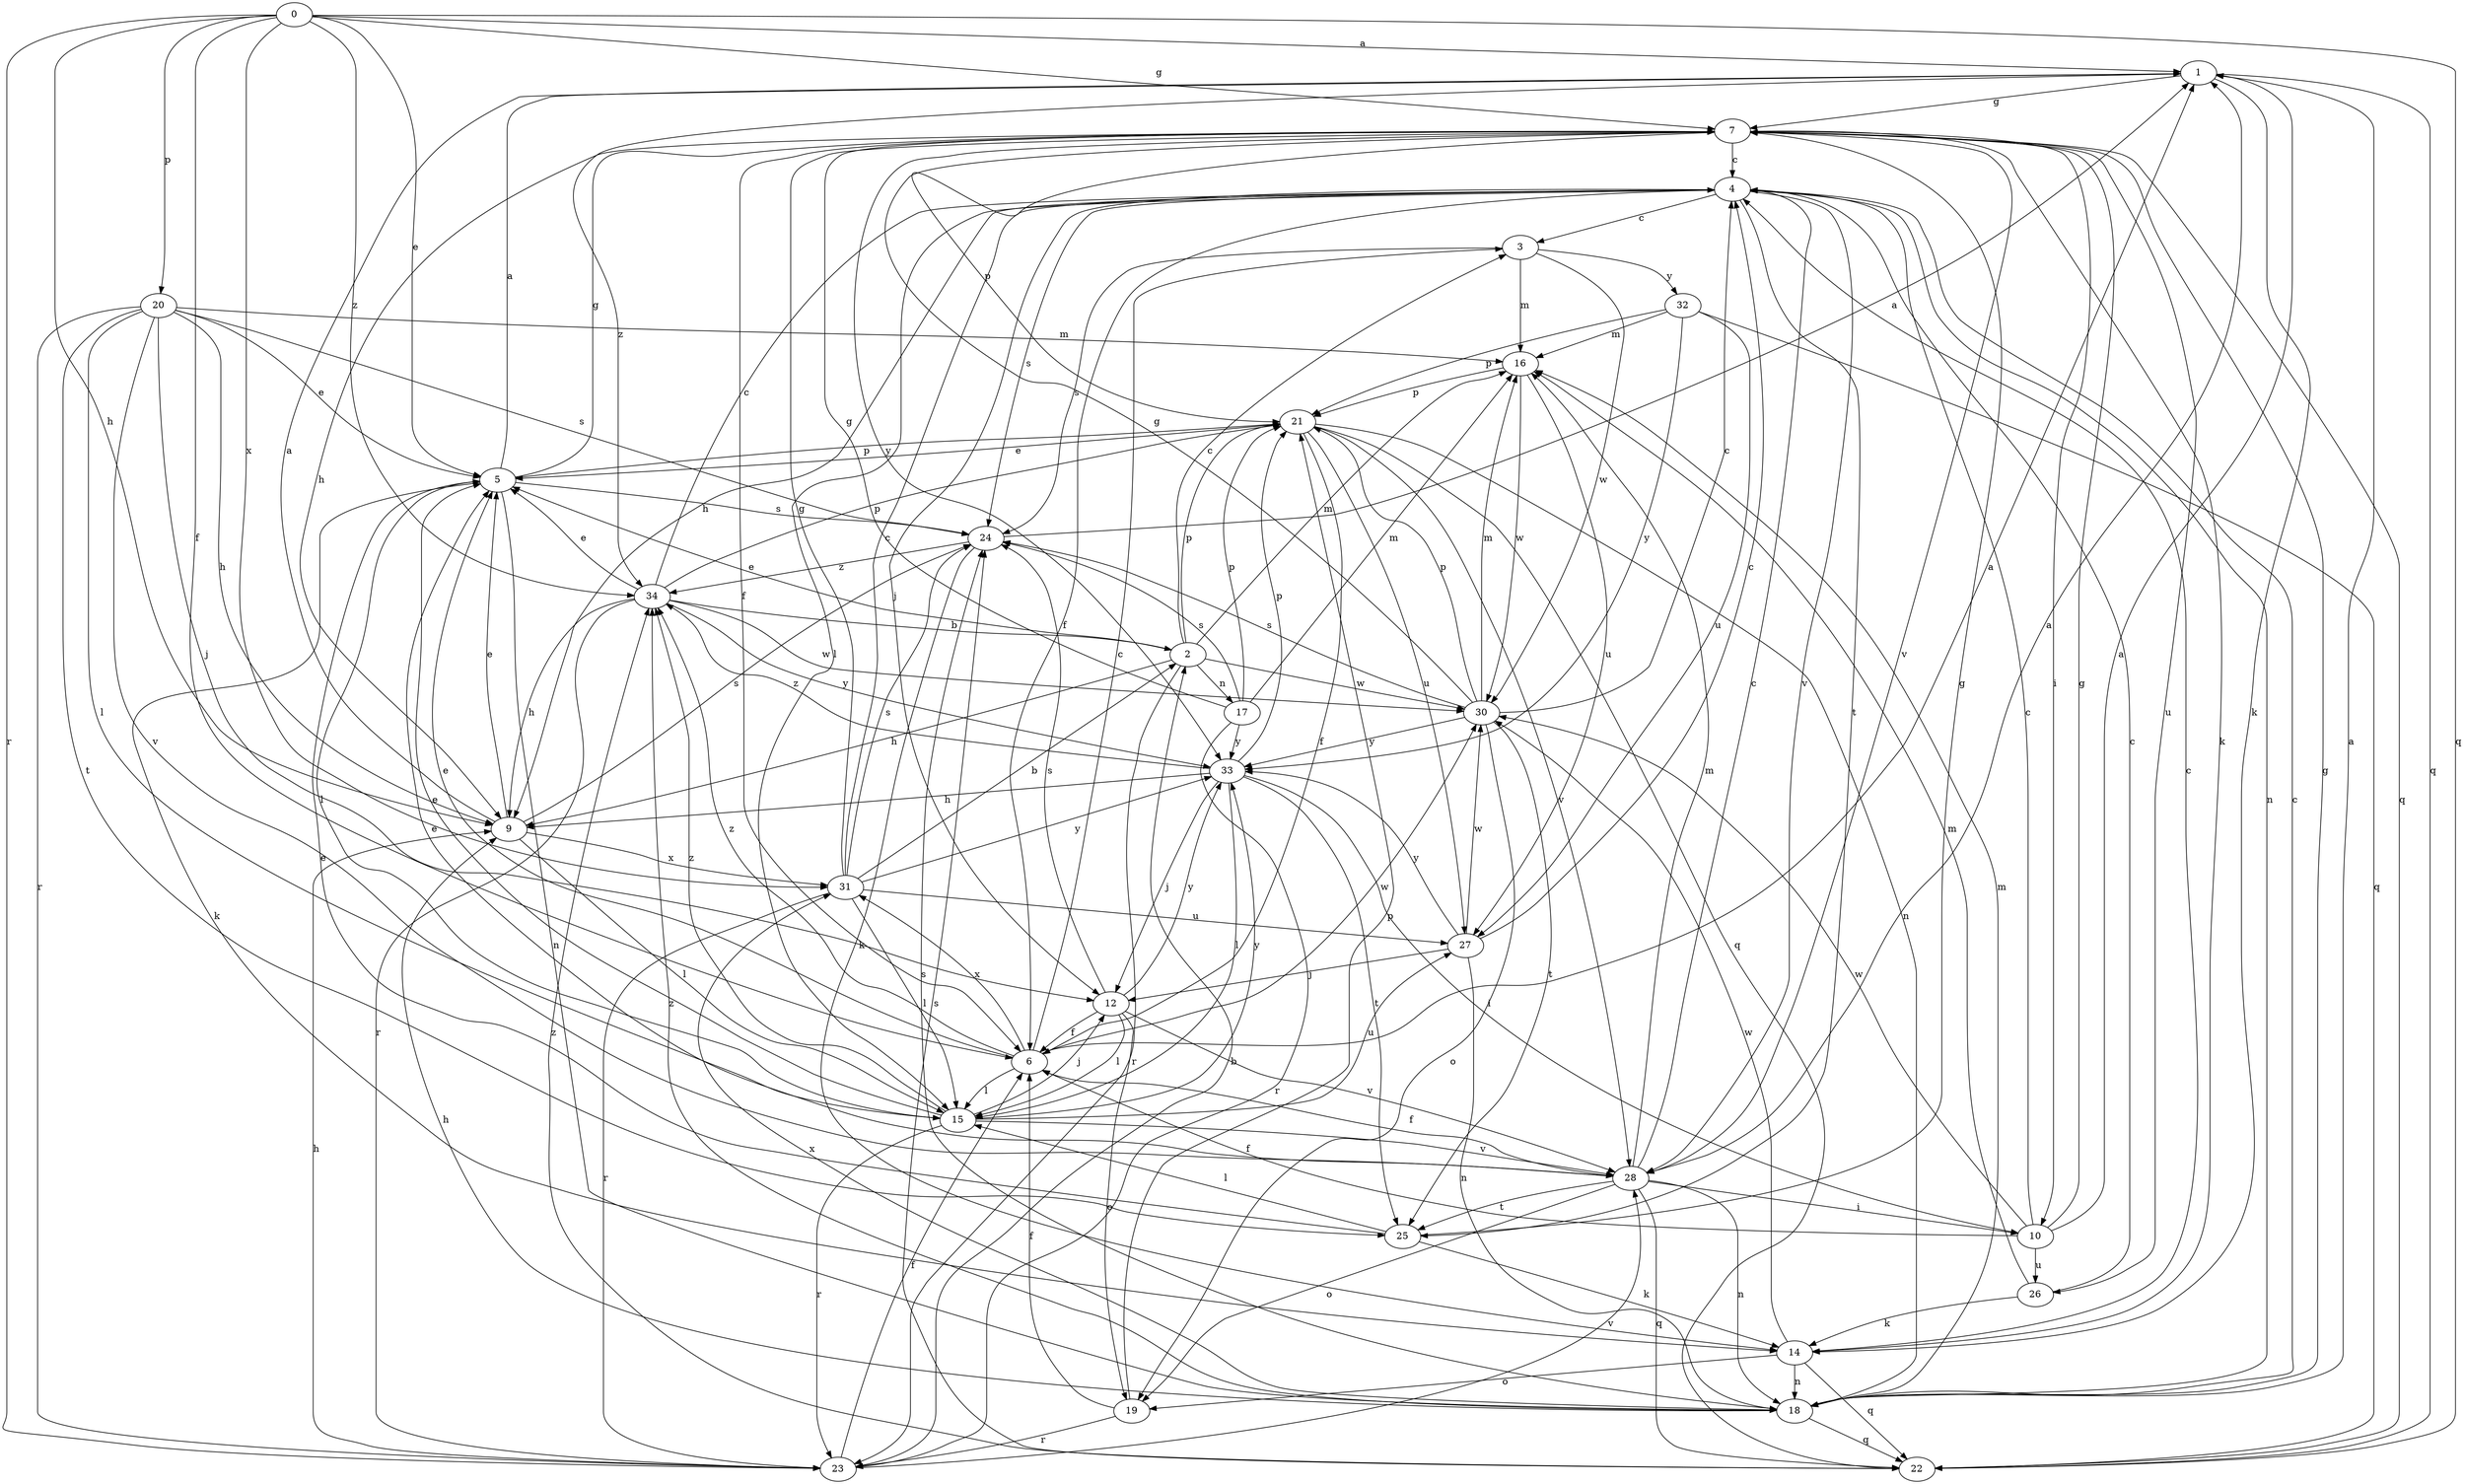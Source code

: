 strict digraph  {
0;
1;
2;
3;
4;
5;
6;
7;
9;
10;
12;
14;
15;
16;
17;
18;
19;
20;
21;
22;
23;
24;
25;
26;
27;
28;
30;
31;
32;
33;
34;
0 -> 1  [label=a];
0 -> 5  [label=e];
0 -> 6  [label=f];
0 -> 7  [label=g];
0 -> 9  [label=h];
0 -> 20  [label=p];
0 -> 22  [label=q];
0 -> 23  [label=r];
0 -> 31  [label=x];
0 -> 34  [label=z];
1 -> 7  [label=g];
1 -> 14  [label=k];
1 -> 22  [label=q];
1 -> 34  [label=z];
2 -> 3  [label=c];
2 -> 5  [label=e];
2 -> 9  [label=h];
2 -> 16  [label=m];
2 -> 17  [label=n];
2 -> 21  [label=p];
2 -> 23  [label=r];
2 -> 30  [label=w];
3 -> 16  [label=m];
3 -> 24  [label=s];
3 -> 30  [label=w];
3 -> 32  [label=y];
4 -> 3  [label=c];
4 -> 6  [label=f];
4 -> 9  [label=h];
4 -> 12  [label=j];
4 -> 15  [label=l];
4 -> 18  [label=n];
4 -> 24  [label=s];
4 -> 25  [label=t];
4 -> 28  [label=v];
5 -> 1  [label=a];
5 -> 7  [label=g];
5 -> 14  [label=k];
5 -> 15  [label=l];
5 -> 18  [label=n];
5 -> 21  [label=p];
5 -> 24  [label=s];
6 -> 1  [label=a];
6 -> 3  [label=c];
6 -> 5  [label=e];
6 -> 15  [label=l];
6 -> 30  [label=w];
6 -> 31  [label=x];
6 -> 34  [label=z];
7 -> 4  [label=c];
7 -> 6  [label=f];
7 -> 9  [label=h];
7 -> 10  [label=i];
7 -> 14  [label=k];
7 -> 21  [label=p];
7 -> 22  [label=q];
7 -> 26  [label=u];
7 -> 28  [label=v];
7 -> 33  [label=y];
9 -> 1  [label=a];
9 -> 5  [label=e];
9 -> 15  [label=l];
9 -> 24  [label=s];
9 -> 31  [label=x];
10 -> 1  [label=a];
10 -> 4  [label=c];
10 -> 6  [label=f];
10 -> 7  [label=g];
10 -> 26  [label=u];
10 -> 30  [label=w];
12 -> 6  [label=f];
12 -> 15  [label=l];
12 -> 19  [label=o];
12 -> 24  [label=s];
12 -> 28  [label=v];
12 -> 33  [label=y];
14 -> 4  [label=c];
14 -> 18  [label=n];
14 -> 19  [label=o];
14 -> 22  [label=q];
14 -> 30  [label=w];
15 -> 5  [label=e];
15 -> 12  [label=j];
15 -> 23  [label=r];
15 -> 27  [label=u];
15 -> 28  [label=v];
15 -> 33  [label=y];
15 -> 34  [label=z];
16 -> 21  [label=p];
16 -> 27  [label=u];
16 -> 30  [label=w];
17 -> 7  [label=g];
17 -> 16  [label=m];
17 -> 21  [label=p];
17 -> 23  [label=r];
17 -> 24  [label=s];
17 -> 33  [label=y];
18 -> 1  [label=a];
18 -> 4  [label=c];
18 -> 7  [label=g];
18 -> 9  [label=h];
18 -> 16  [label=m];
18 -> 22  [label=q];
18 -> 24  [label=s];
18 -> 31  [label=x];
18 -> 34  [label=z];
19 -> 6  [label=f];
19 -> 21  [label=p];
19 -> 23  [label=r];
20 -> 5  [label=e];
20 -> 9  [label=h];
20 -> 12  [label=j];
20 -> 15  [label=l];
20 -> 16  [label=m];
20 -> 23  [label=r];
20 -> 24  [label=s];
20 -> 25  [label=t];
20 -> 28  [label=v];
21 -> 5  [label=e];
21 -> 6  [label=f];
21 -> 18  [label=n];
21 -> 22  [label=q];
21 -> 27  [label=u];
21 -> 28  [label=v];
22 -> 24  [label=s];
22 -> 34  [label=z];
23 -> 2  [label=b];
23 -> 6  [label=f];
23 -> 9  [label=h];
23 -> 28  [label=v];
24 -> 1  [label=a];
24 -> 14  [label=k];
24 -> 34  [label=z];
25 -> 5  [label=e];
25 -> 7  [label=g];
25 -> 14  [label=k];
25 -> 15  [label=l];
26 -> 4  [label=c];
26 -> 14  [label=k];
26 -> 16  [label=m];
27 -> 4  [label=c];
27 -> 12  [label=j];
27 -> 18  [label=n];
27 -> 30  [label=w];
27 -> 33  [label=y];
28 -> 1  [label=a];
28 -> 4  [label=c];
28 -> 5  [label=e];
28 -> 6  [label=f];
28 -> 10  [label=i];
28 -> 16  [label=m];
28 -> 18  [label=n];
28 -> 19  [label=o];
28 -> 22  [label=q];
28 -> 25  [label=t];
30 -> 4  [label=c];
30 -> 7  [label=g];
30 -> 16  [label=m];
30 -> 19  [label=o];
30 -> 21  [label=p];
30 -> 24  [label=s];
30 -> 25  [label=t];
30 -> 33  [label=y];
31 -> 2  [label=b];
31 -> 4  [label=c];
31 -> 7  [label=g];
31 -> 15  [label=l];
31 -> 23  [label=r];
31 -> 24  [label=s];
31 -> 27  [label=u];
31 -> 33  [label=y];
32 -> 16  [label=m];
32 -> 21  [label=p];
32 -> 22  [label=q];
32 -> 27  [label=u];
32 -> 33  [label=y];
33 -> 9  [label=h];
33 -> 10  [label=i];
33 -> 12  [label=j];
33 -> 15  [label=l];
33 -> 21  [label=p];
33 -> 25  [label=t];
33 -> 34  [label=z];
34 -> 2  [label=b];
34 -> 4  [label=c];
34 -> 5  [label=e];
34 -> 9  [label=h];
34 -> 21  [label=p];
34 -> 23  [label=r];
34 -> 30  [label=w];
34 -> 33  [label=y];
}
